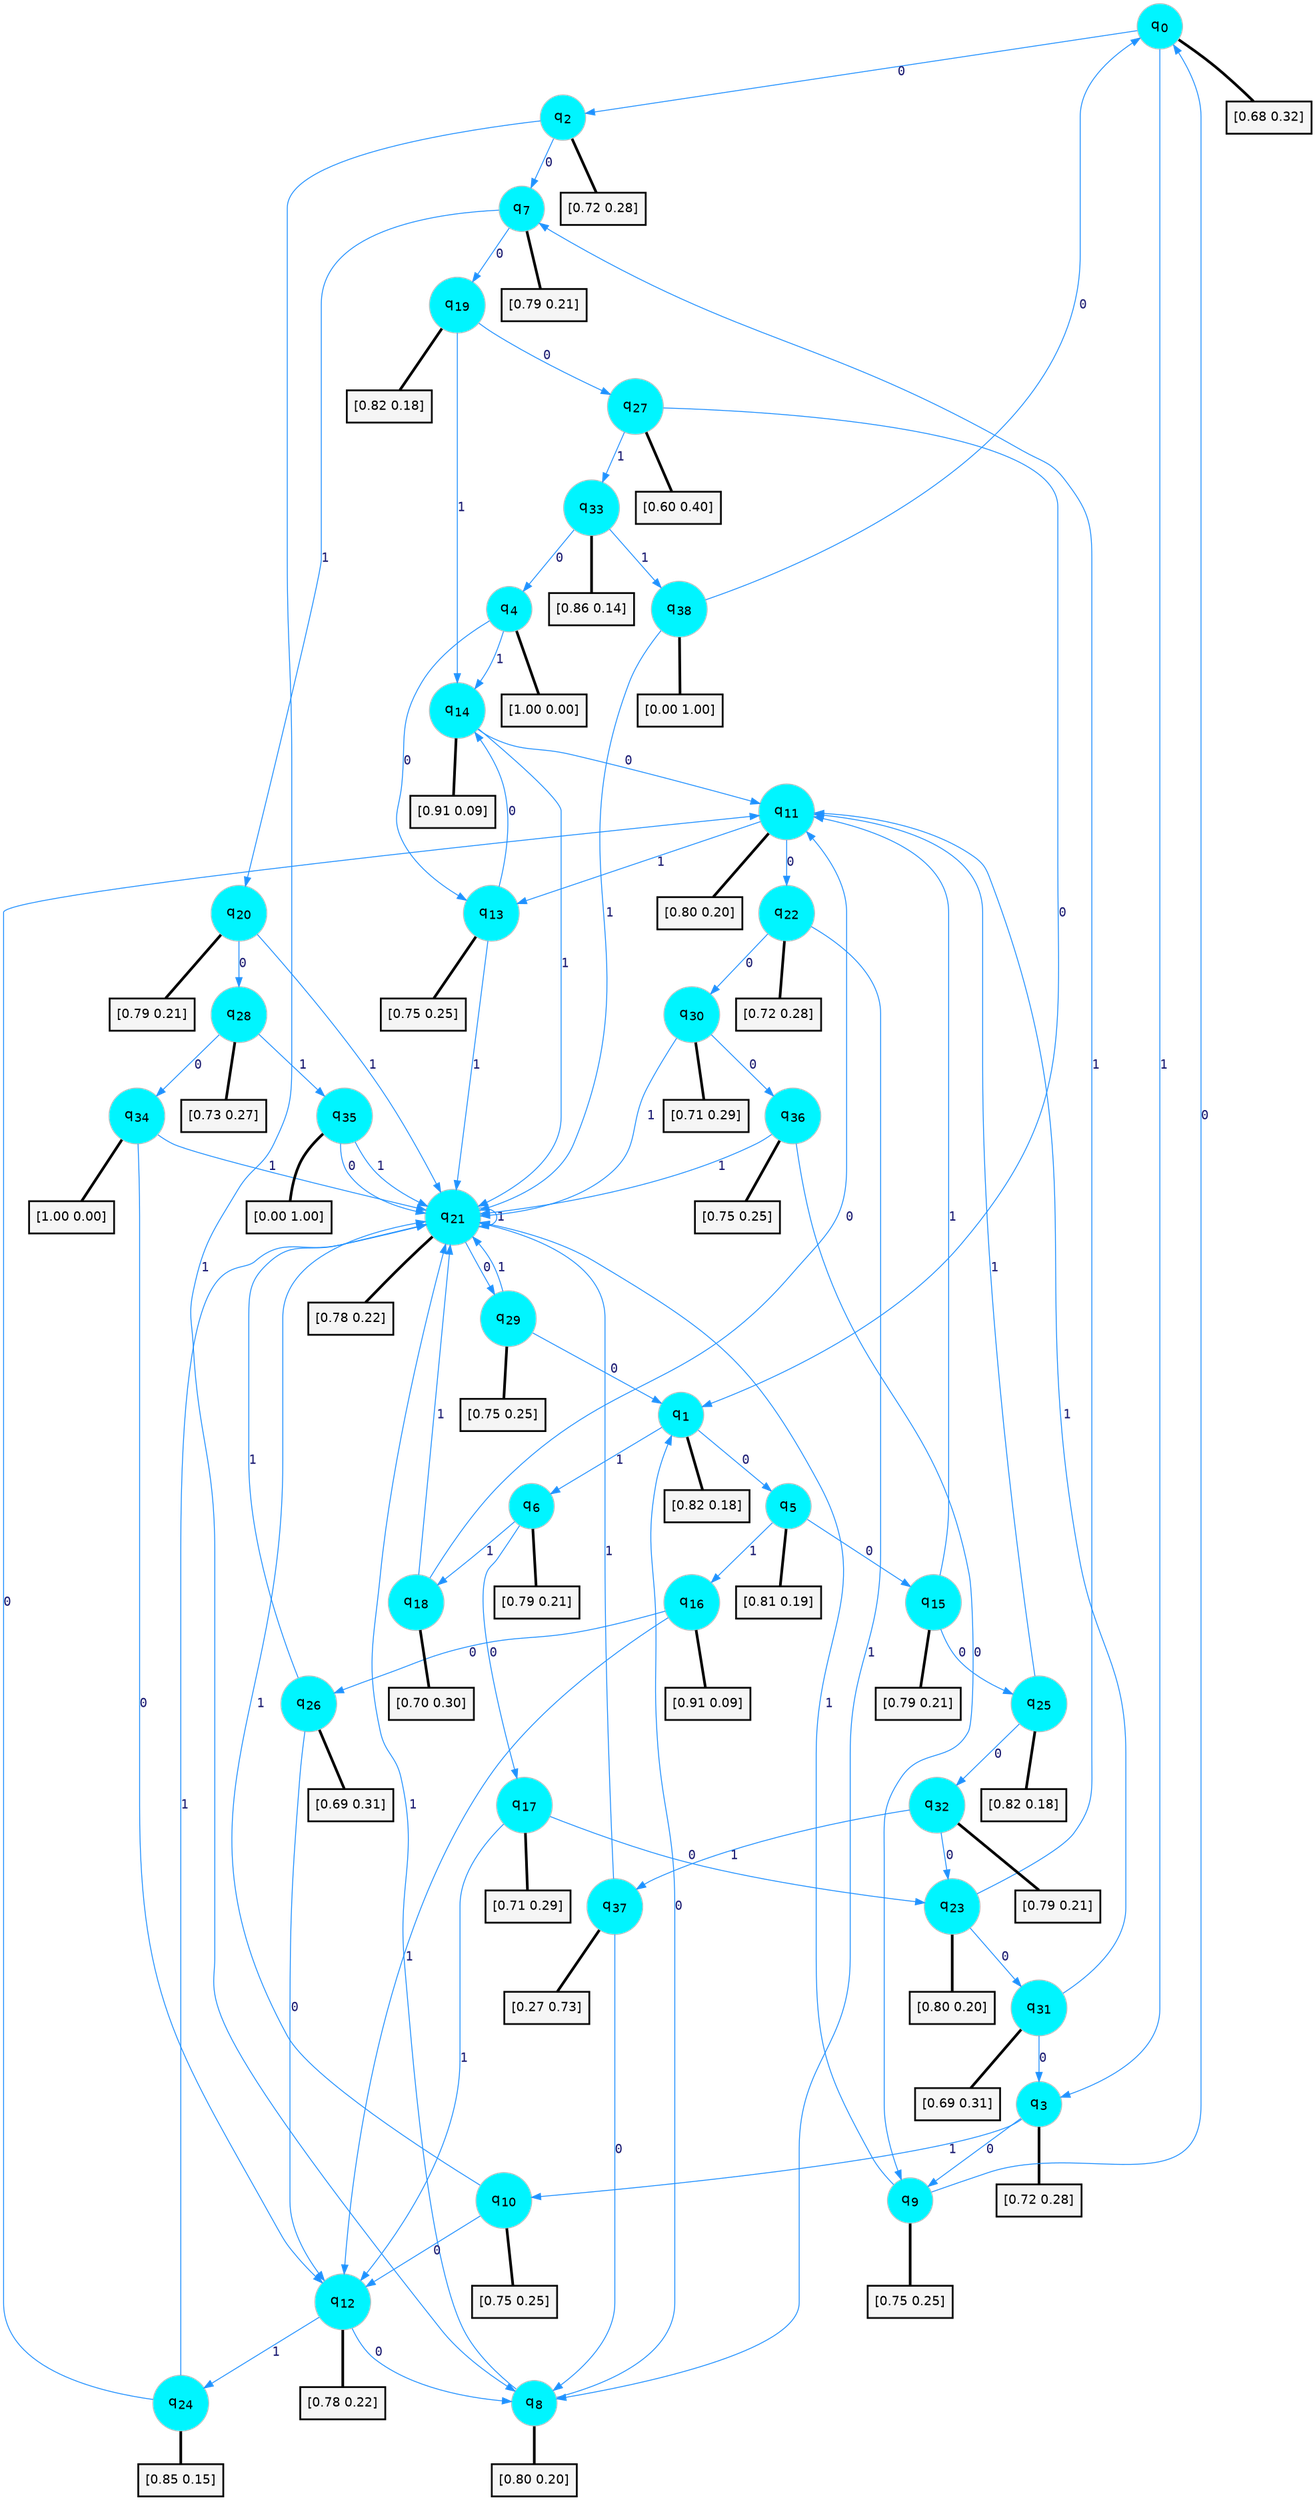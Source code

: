 digraph G {
graph [
bgcolor=transparent, dpi=300, rankdir=TD, size="40,25"];
node [
color=gray, fillcolor=turquoise1, fontcolor=black, fontname=Helvetica, fontsize=16, fontweight=bold, shape=circle, style=filled];
edge [
arrowsize=1, color=dodgerblue1, fontcolor=midnightblue, fontname=courier, fontweight=bold, penwidth=1, style=solid, weight=20];
0[label=<q<SUB>0</SUB>>];
1[label=<q<SUB>1</SUB>>];
2[label=<q<SUB>2</SUB>>];
3[label=<q<SUB>3</SUB>>];
4[label=<q<SUB>4</SUB>>];
5[label=<q<SUB>5</SUB>>];
6[label=<q<SUB>6</SUB>>];
7[label=<q<SUB>7</SUB>>];
8[label=<q<SUB>8</SUB>>];
9[label=<q<SUB>9</SUB>>];
10[label=<q<SUB>10</SUB>>];
11[label=<q<SUB>11</SUB>>];
12[label=<q<SUB>12</SUB>>];
13[label=<q<SUB>13</SUB>>];
14[label=<q<SUB>14</SUB>>];
15[label=<q<SUB>15</SUB>>];
16[label=<q<SUB>16</SUB>>];
17[label=<q<SUB>17</SUB>>];
18[label=<q<SUB>18</SUB>>];
19[label=<q<SUB>19</SUB>>];
20[label=<q<SUB>20</SUB>>];
21[label=<q<SUB>21</SUB>>];
22[label=<q<SUB>22</SUB>>];
23[label=<q<SUB>23</SUB>>];
24[label=<q<SUB>24</SUB>>];
25[label=<q<SUB>25</SUB>>];
26[label=<q<SUB>26</SUB>>];
27[label=<q<SUB>27</SUB>>];
28[label=<q<SUB>28</SUB>>];
29[label=<q<SUB>29</SUB>>];
30[label=<q<SUB>30</SUB>>];
31[label=<q<SUB>31</SUB>>];
32[label=<q<SUB>32</SUB>>];
33[label=<q<SUB>33</SUB>>];
34[label=<q<SUB>34</SUB>>];
35[label=<q<SUB>35</SUB>>];
36[label=<q<SUB>36</SUB>>];
37[label=<q<SUB>37</SUB>>];
38[label=<q<SUB>38</SUB>>];
39[label="[0.68 0.32]", shape=box,fontcolor=black, fontname=Helvetica, fontsize=14, penwidth=2, fillcolor=whitesmoke,color=black];
40[label="[0.82 0.18]", shape=box,fontcolor=black, fontname=Helvetica, fontsize=14, penwidth=2, fillcolor=whitesmoke,color=black];
41[label="[0.72 0.28]", shape=box,fontcolor=black, fontname=Helvetica, fontsize=14, penwidth=2, fillcolor=whitesmoke,color=black];
42[label="[0.72 0.28]", shape=box,fontcolor=black, fontname=Helvetica, fontsize=14, penwidth=2, fillcolor=whitesmoke,color=black];
43[label="[1.00 0.00]", shape=box,fontcolor=black, fontname=Helvetica, fontsize=14, penwidth=2, fillcolor=whitesmoke,color=black];
44[label="[0.81 0.19]", shape=box,fontcolor=black, fontname=Helvetica, fontsize=14, penwidth=2, fillcolor=whitesmoke,color=black];
45[label="[0.79 0.21]", shape=box,fontcolor=black, fontname=Helvetica, fontsize=14, penwidth=2, fillcolor=whitesmoke,color=black];
46[label="[0.79 0.21]", shape=box,fontcolor=black, fontname=Helvetica, fontsize=14, penwidth=2, fillcolor=whitesmoke,color=black];
47[label="[0.80 0.20]", shape=box,fontcolor=black, fontname=Helvetica, fontsize=14, penwidth=2, fillcolor=whitesmoke,color=black];
48[label="[0.75 0.25]", shape=box,fontcolor=black, fontname=Helvetica, fontsize=14, penwidth=2, fillcolor=whitesmoke,color=black];
49[label="[0.75 0.25]", shape=box,fontcolor=black, fontname=Helvetica, fontsize=14, penwidth=2, fillcolor=whitesmoke,color=black];
50[label="[0.80 0.20]", shape=box,fontcolor=black, fontname=Helvetica, fontsize=14, penwidth=2, fillcolor=whitesmoke,color=black];
51[label="[0.78 0.22]", shape=box,fontcolor=black, fontname=Helvetica, fontsize=14, penwidth=2, fillcolor=whitesmoke,color=black];
52[label="[0.75 0.25]", shape=box,fontcolor=black, fontname=Helvetica, fontsize=14, penwidth=2, fillcolor=whitesmoke,color=black];
53[label="[0.91 0.09]", shape=box,fontcolor=black, fontname=Helvetica, fontsize=14, penwidth=2, fillcolor=whitesmoke,color=black];
54[label="[0.79 0.21]", shape=box,fontcolor=black, fontname=Helvetica, fontsize=14, penwidth=2, fillcolor=whitesmoke,color=black];
55[label="[0.91 0.09]", shape=box,fontcolor=black, fontname=Helvetica, fontsize=14, penwidth=2, fillcolor=whitesmoke,color=black];
56[label="[0.71 0.29]", shape=box,fontcolor=black, fontname=Helvetica, fontsize=14, penwidth=2, fillcolor=whitesmoke,color=black];
57[label="[0.70 0.30]", shape=box,fontcolor=black, fontname=Helvetica, fontsize=14, penwidth=2, fillcolor=whitesmoke,color=black];
58[label="[0.82 0.18]", shape=box,fontcolor=black, fontname=Helvetica, fontsize=14, penwidth=2, fillcolor=whitesmoke,color=black];
59[label="[0.79 0.21]", shape=box,fontcolor=black, fontname=Helvetica, fontsize=14, penwidth=2, fillcolor=whitesmoke,color=black];
60[label="[0.78 0.22]", shape=box,fontcolor=black, fontname=Helvetica, fontsize=14, penwidth=2, fillcolor=whitesmoke,color=black];
61[label="[0.72 0.28]", shape=box,fontcolor=black, fontname=Helvetica, fontsize=14, penwidth=2, fillcolor=whitesmoke,color=black];
62[label="[0.80 0.20]", shape=box,fontcolor=black, fontname=Helvetica, fontsize=14, penwidth=2, fillcolor=whitesmoke,color=black];
63[label="[0.85 0.15]", shape=box,fontcolor=black, fontname=Helvetica, fontsize=14, penwidth=2, fillcolor=whitesmoke,color=black];
64[label="[0.82 0.18]", shape=box,fontcolor=black, fontname=Helvetica, fontsize=14, penwidth=2, fillcolor=whitesmoke,color=black];
65[label="[0.69 0.31]", shape=box,fontcolor=black, fontname=Helvetica, fontsize=14, penwidth=2, fillcolor=whitesmoke,color=black];
66[label="[0.60 0.40]", shape=box,fontcolor=black, fontname=Helvetica, fontsize=14, penwidth=2, fillcolor=whitesmoke,color=black];
67[label="[0.73 0.27]", shape=box,fontcolor=black, fontname=Helvetica, fontsize=14, penwidth=2, fillcolor=whitesmoke,color=black];
68[label="[0.75 0.25]", shape=box,fontcolor=black, fontname=Helvetica, fontsize=14, penwidth=2, fillcolor=whitesmoke,color=black];
69[label="[0.71 0.29]", shape=box,fontcolor=black, fontname=Helvetica, fontsize=14, penwidth=2, fillcolor=whitesmoke,color=black];
70[label="[0.69 0.31]", shape=box,fontcolor=black, fontname=Helvetica, fontsize=14, penwidth=2, fillcolor=whitesmoke,color=black];
71[label="[0.79 0.21]", shape=box,fontcolor=black, fontname=Helvetica, fontsize=14, penwidth=2, fillcolor=whitesmoke,color=black];
72[label="[0.86 0.14]", shape=box,fontcolor=black, fontname=Helvetica, fontsize=14, penwidth=2, fillcolor=whitesmoke,color=black];
73[label="[1.00 0.00]", shape=box,fontcolor=black, fontname=Helvetica, fontsize=14, penwidth=2, fillcolor=whitesmoke,color=black];
74[label="[0.00 1.00]", shape=box,fontcolor=black, fontname=Helvetica, fontsize=14, penwidth=2, fillcolor=whitesmoke,color=black];
75[label="[0.75 0.25]", shape=box,fontcolor=black, fontname=Helvetica, fontsize=14, penwidth=2, fillcolor=whitesmoke,color=black];
76[label="[0.27 0.73]", shape=box,fontcolor=black, fontname=Helvetica, fontsize=14, penwidth=2, fillcolor=whitesmoke,color=black];
77[label="[0.00 1.00]", shape=box,fontcolor=black, fontname=Helvetica, fontsize=14, penwidth=2, fillcolor=whitesmoke,color=black];
0->2 [label=0];
0->3 [label=1];
0->39 [arrowhead=none, penwidth=3,color=black];
1->5 [label=0];
1->6 [label=1];
1->40 [arrowhead=none, penwidth=3,color=black];
2->7 [label=0];
2->8 [label=1];
2->41 [arrowhead=none, penwidth=3,color=black];
3->9 [label=0];
3->10 [label=1];
3->42 [arrowhead=none, penwidth=3,color=black];
4->13 [label=0];
4->14 [label=1];
4->43 [arrowhead=none, penwidth=3,color=black];
5->15 [label=0];
5->16 [label=1];
5->44 [arrowhead=none, penwidth=3,color=black];
6->17 [label=0];
6->18 [label=1];
6->45 [arrowhead=none, penwidth=3,color=black];
7->19 [label=0];
7->20 [label=1];
7->46 [arrowhead=none, penwidth=3,color=black];
8->1 [label=0];
8->21 [label=1];
8->47 [arrowhead=none, penwidth=3,color=black];
9->0 [label=0];
9->21 [label=1];
9->48 [arrowhead=none, penwidth=3,color=black];
10->12 [label=0];
10->21 [label=1];
10->49 [arrowhead=none, penwidth=3,color=black];
11->22 [label=0];
11->13 [label=1];
11->50 [arrowhead=none, penwidth=3,color=black];
12->8 [label=0];
12->24 [label=1];
12->51 [arrowhead=none, penwidth=3,color=black];
13->14 [label=0];
13->21 [label=1];
13->52 [arrowhead=none, penwidth=3,color=black];
14->11 [label=0];
14->21 [label=1];
14->53 [arrowhead=none, penwidth=3,color=black];
15->25 [label=0];
15->11 [label=1];
15->54 [arrowhead=none, penwidth=3,color=black];
16->26 [label=0];
16->12 [label=1];
16->55 [arrowhead=none, penwidth=3,color=black];
17->23 [label=0];
17->12 [label=1];
17->56 [arrowhead=none, penwidth=3,color=black];
18->11 [label=0];
18->21 [label=1];
18->57 [arrowhead=none, penwidth=3,color=black];
19->27 [label=0];
19->14 [label=1];
19->58 [arrowhead=none, penwidth=3,color=black];
20->28 [label=0];
20->21 [label=1];
20->59 [arrowhead=none, penwidth=3,color=black];
21->29 [label=0];
21->21 [label=1];
21->60 [arrowhead=none, penwidth=3,color=black];
22->30 [label=0];
22->8 [label=1];
22->61 [arrowhead=none, penwidth=3,color=black];
23->31 [label=0];
23->7 [label=1];
23->62 [arrowhead=none, penwidth=3,color=black];
24->11 [label=0];
24->21 [label=1];
24->63 [arrowhead=none, penwidth=3,color=black];
25->32 [label=0];
25->11 [label=1];
25->64 [arrowhead=none, penwidth=3,color=black];
26->12 [label=0];
26->21 [label=1];
26->65 [arrowhead=none, penwidth=3,color=black];
27->1 [label=0];
27->33 [label=1];
27->66 [arrowhead=none, penwidth=3,color=black];
28->34 [label=0];
28->35 [label=1];
28->67 [arrowhead=none, penwidth=3,color=black];
29->1 [label=0];
29->21 [label=1];
29->68 [arrowhead=none, penwidth=3,color=black];
30->36 [label=0];
30->21 [label=1];
30->69 [arrowhead=none, penwidth=3,color=black];
31->3 [label=0];
31->11 [label=1];
31->70 [arrowhead=none, penwidth=3,color=black];
32->23 [label=0];
32->37 [label=1];
32->71 [arrowhead=none, penwidth=3,color=black];
33->4 [label=0];
33->38 [label=1];
33->72 [arrowhead=none, penwidth=3,color=black];
34->12 [label=0];
34->21 [label=1];
34->73 [arrowhead=none, penwidth=3,color=black];
35->21 [label=0];
35->21 [label=1];
35->74 [arrowhead=none, penwidth=3,color=black];
36->9 [label=0];
36->21 [label=1];
36->75 [arrowhead=none, penwidth=3,color=black];
37->8 [label=0];
37->21 [label=1];
37->76 [arrowhead=none, penwidth=3,color=black];
38->0 [label=0];
38->21 [label=1];
38->77 [arrowhead=none, penwidth=3,color=black];
}
